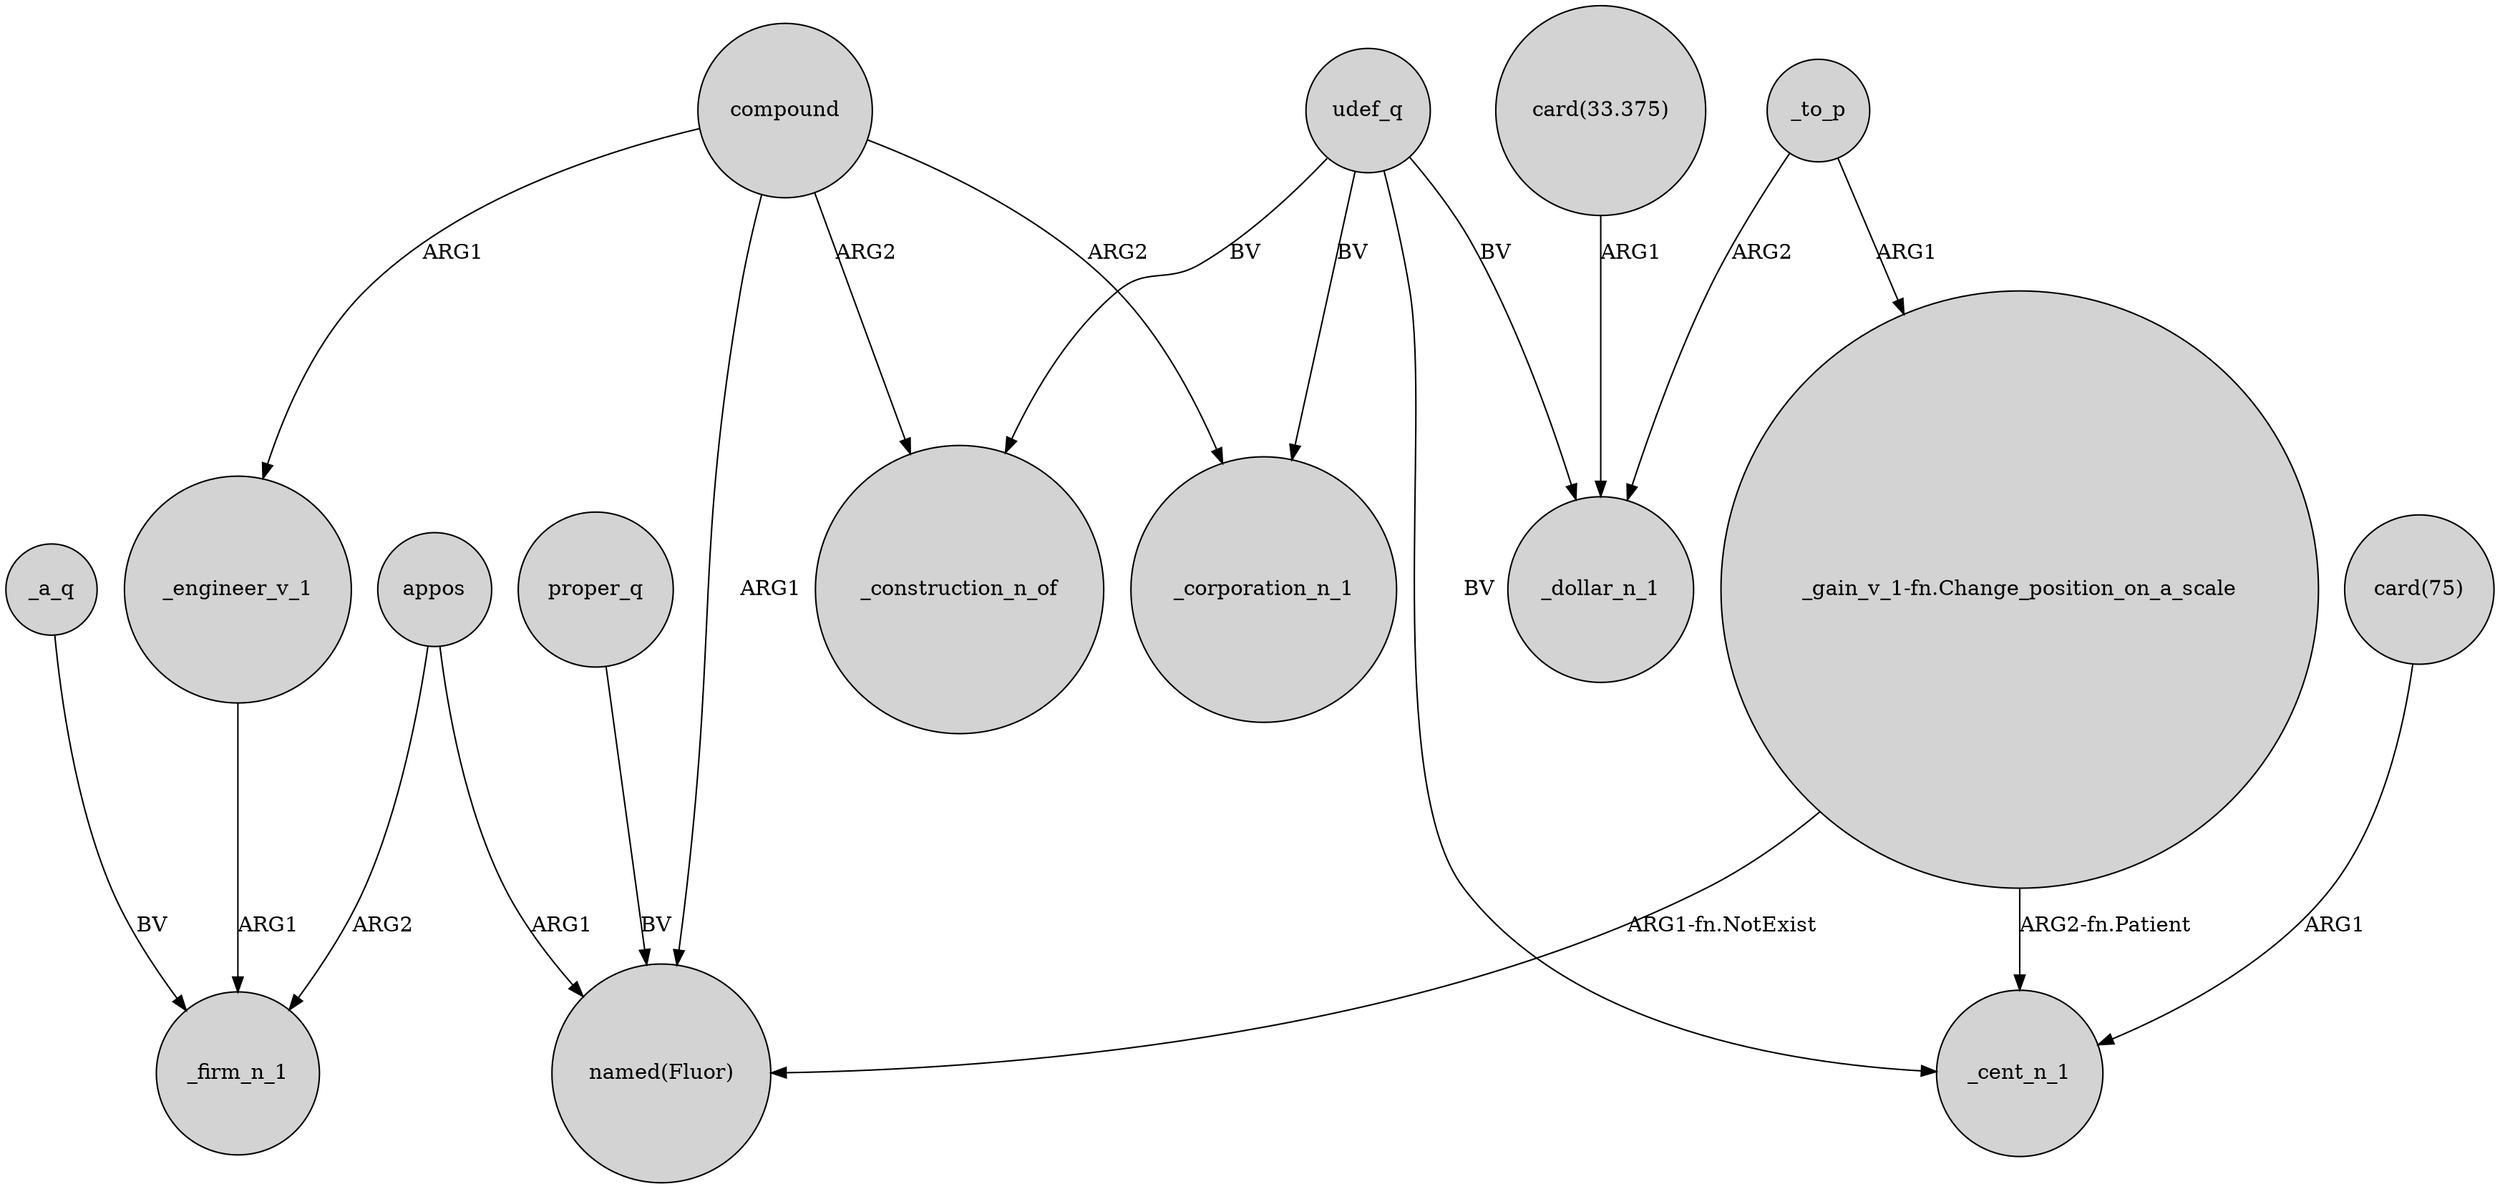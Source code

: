 digraph {
	node [shape=circle style=filled]
	"card(75)" -> _cent_n_1 [label=ARG1]
	_to_p -> "_gain_v_1-fn.Change_position_on_a_scale" [label=ARG1]
	appos -> "named(Fluor)" [label=ARG1]
	_to_p -> _dollar_n_1 [label=ARG2]
	appos -> _firm_n_1 [label=ARG2]
	compound -> "named(Fluor)" [label=ARG1]
	_a_q -> _firm_n_1 [label=BV]
	compound -> _corporation_n_1 [label=ARG2]
	proper_q -> "named(Fluor)" [label=BV]
	"_gain_v_1-fn.Change_position_on_a_scale" -> _cent_n_1 [label="ARG2-fn.Patient"]
	udef_q -> _cent_n_1 [label=BV]
	udef_q -> _corporation_n_1 [label=BV]
	_engineer_v_1 -> _firm_n_1 [label=ARG1]
	compound -> _construction_n_of [label=ARG2]
	"card(33.375)" -> _dollar_n_1 [label=ARG1]
	udef_q -> _construction_n_of [label=BV]
	compound -> _engineer_v_1 [label=ARG1]
	udef_q -> _dollar_n_1 [label=BV]
	"_gain_v_1-fn.Change_position_on_a_scale" -> "named(Fluor)" [label="ARG1-fn.NotExist"]
}
